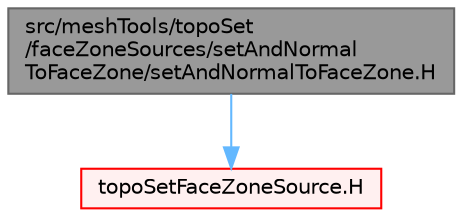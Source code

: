 digraph "src/meshTools/topoSet/faceZoneSources/setAndNormalToFaceZone/setAndNormalToFaceZone.H"
{
 // LATEX_PDF_SIZE
  bgcolor="transparent";
  edge [fontname=Helvetica,fontsize=10,labelfontname=Helvetica,labelfontsize=10];
  node [fontname=Helvetica,fontsize=10,shape=box,height=0.2,width=0.4];
  Node1 [id="Node000001",label="src/meshTools/topoSet\l/faceZoneSources/setAndNormal\lToFaceZone/setAndNormalToFaceZone.H",height=0.2,width=0.4,color="gray40", fillcolor="grey60", style="filled", fontcolor="black",tooltip=" "];
  Node1 -> Node2 [id="edge1_Node000001_Node000002",color="steelblue1",style="solid",tooltip=" "];
  Node2 [id="Node000002",label="topoSetFaceZoneSource.H",height=0.2,width=0.4,color="red", fillcolor="#FFF0F0", style="filled",URL="$topoSetFaceZoneSource_8H.html",tooltip=" "];
}
